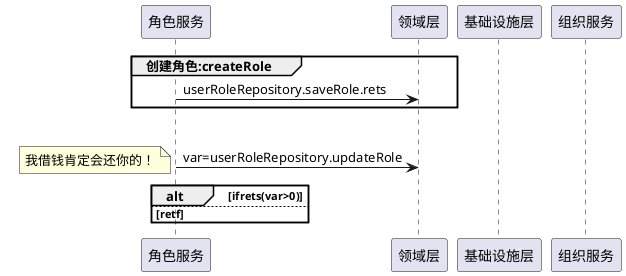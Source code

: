 @startuml

participant  角色服务 as  roleFacade
participant  角色服务 as  roleFacade

participant  领域层 as  domain
participant  基础设施层 as  infrast
participant  组织服务 as  infosysuser

group 创建角色:createRole
roleFacade -> domain:userRoleRepository.saveRole.rets
end

group 修改角色:updateRole
roleFacade -> domain:var=userRoleRepository.updateRole
note left: 我借钱肯定会还你的！
alt ifrets(var>0)
else retf
end

@enduml